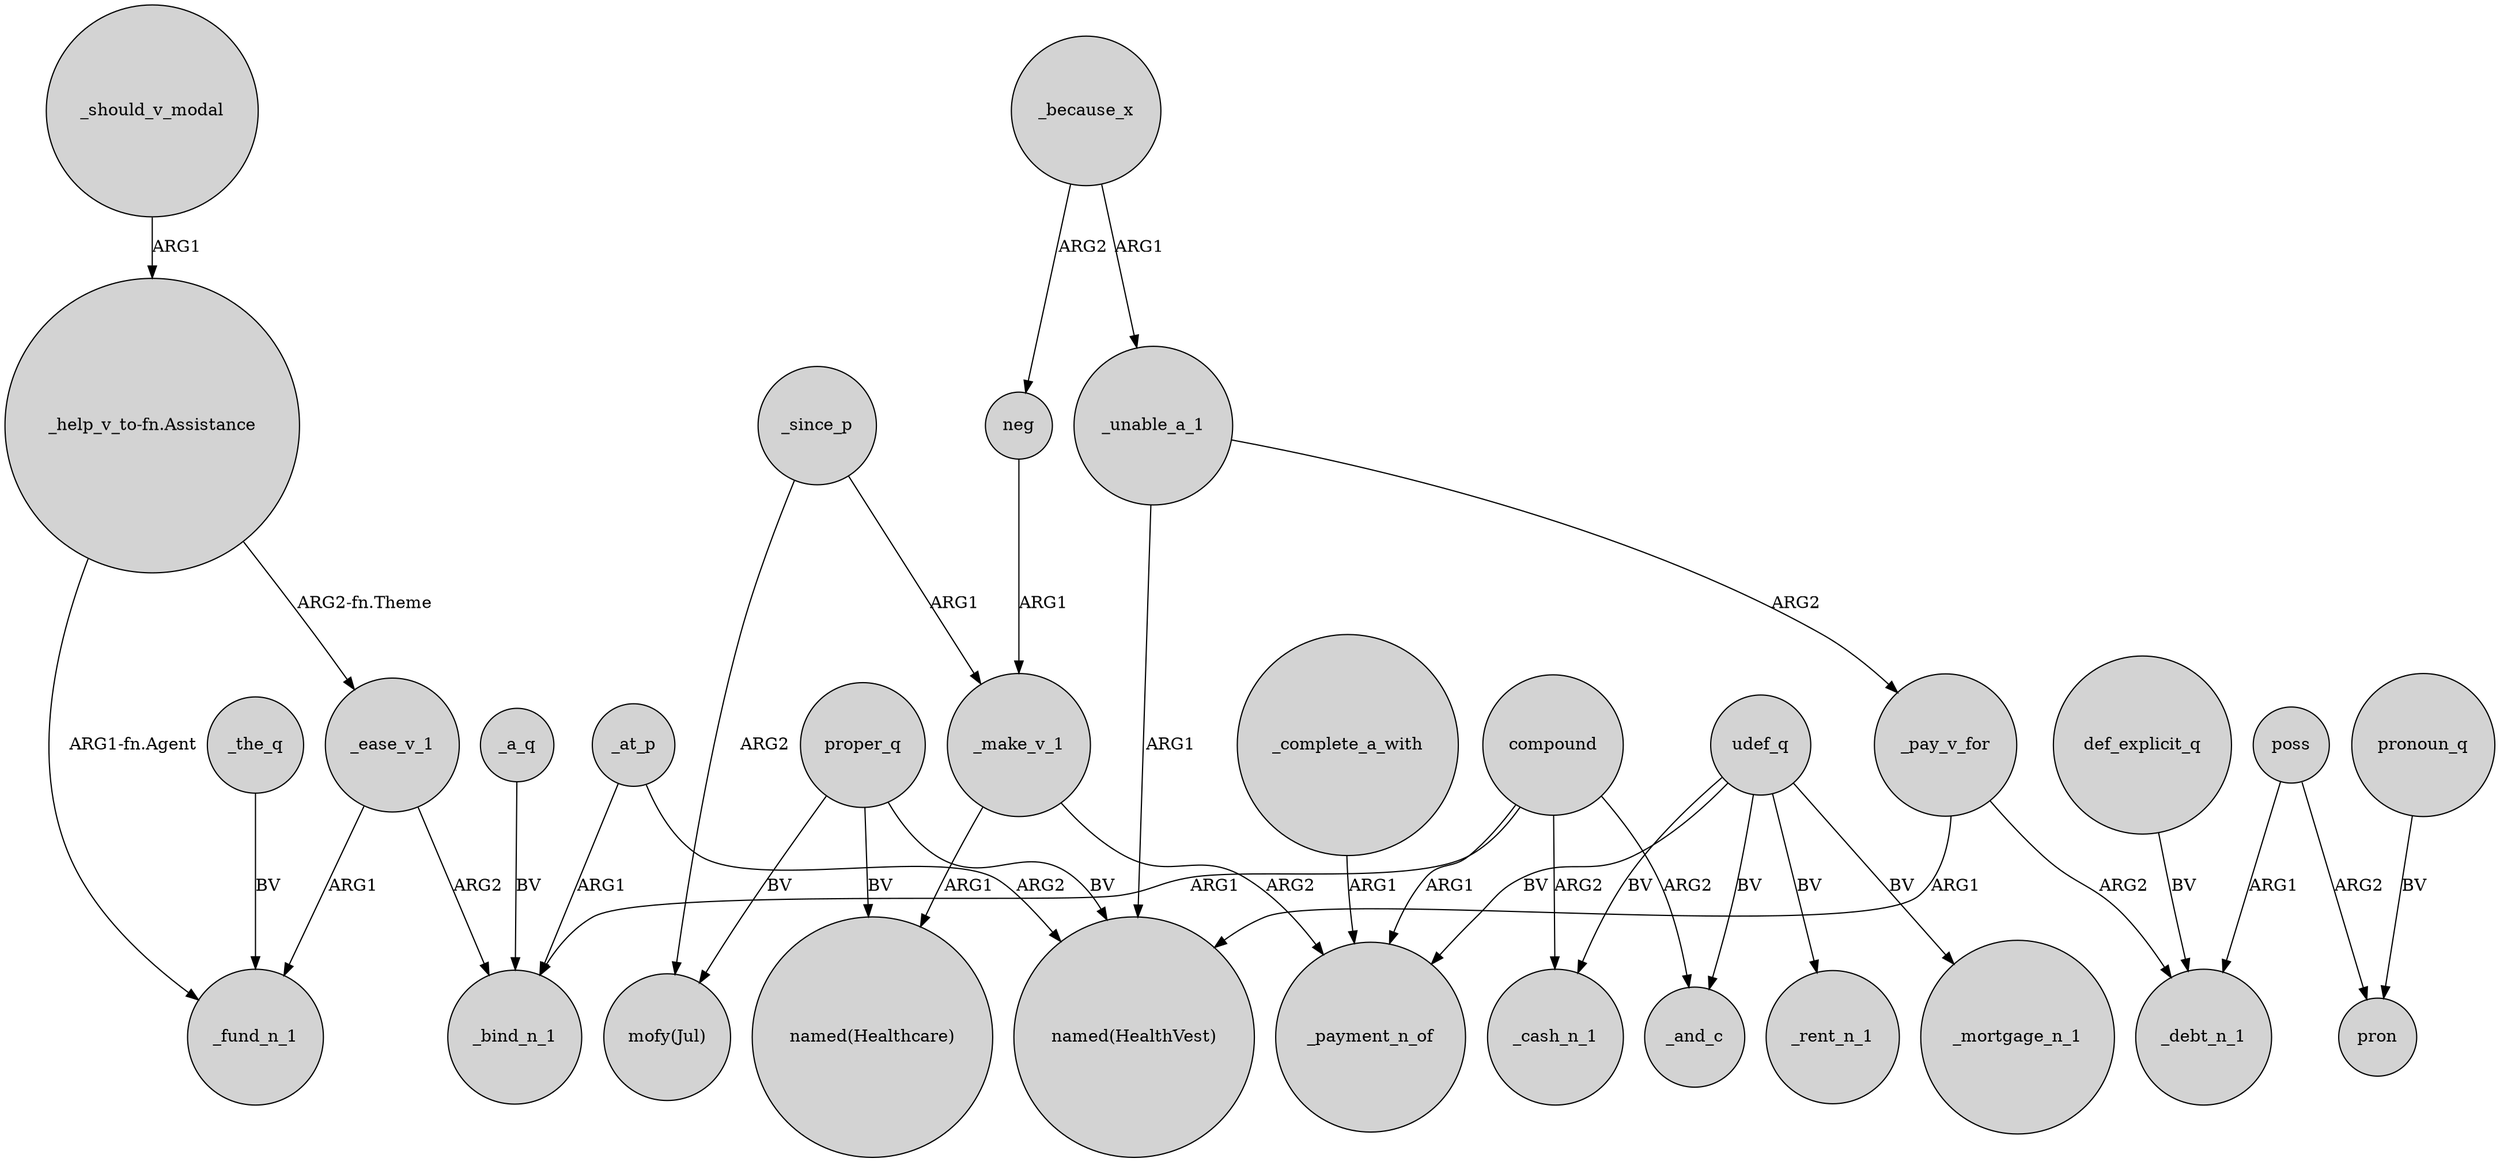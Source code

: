 digraph {
	node [shape=circle style=filled]
	_ease_v_1 -> _fund_n_1 [label=ARG1]
	neg -> _make_v_1 [label=ARG1]
	udef_q -> _rent_n_1 [label=BV]
	proper_q -> "mofy(Jul)" [label=BV]
	_at_p -> _bind_n_1 [label=ARG1]
	compound -> _bind_n_1 [label=ARG1]
	_unable_a_1 -> "named(HealthVest)" [label=ARG1]
	_pay_v_for -> "named(HealthVest)" [label=ARG1]
	poss -> pron [label=ARG2]
	udef_q -> _mortgage_n_1 [label=BV]
	udef_q -> _cash_n_1 [label=BV]
	_unable_a_1 -> _pay_v_for [label=ARG2]
	_a_q -> _bind_n_1 [label=BV]
	"_help_v_to-fn.Assistance" -> _ease_v_1 [label="ARG2-fn.Theme"]
	_pay_v_for -> _debt_n_1 [label=ARG2]
	_complete_a_with -> _payment_n_of [label=ARG1]
	_ease_v_1 -> _bind_n_1 [label=ARG2]
	_make_v_1 -> _payment_n_of [label=ARG2]
	_the_q -> _fund_n_1 [label=BV]
	_at_p -> "named(HealthVest)" [label=ARG2]
	udef_q -> _payment_n_of [label=BV]
	_because_x -> neg [label=ARG2]
	_make_v_1 -> "named(Healthcare)" [label=ARG1]
	def_explicit_q -> _debt_n_1 [label=BV]
	pronoun_q -> pron [label=BV]
	compound -> _and_c [label=ARG2]
	"_help_v_to-fn.Assistance" -> _fund_n_1 [label="ARG1-fn.Agent"]
	_since_p -> _make_v_1 [label=ARG1]
	_because_x -> _unable_a_1 [label=ARG1]
	compound -> _payment_n_of [label=ARG1]
	compound -> _cash_n_1 [label=ARG2]
	poss -> _debt_n_1 [label=ARG1]
	_should_v_modal -> "_help_v_to-fn.Assistance" [label=ARG1]
	_since_p -> "mofy(Jul)" [label=ARG2]
	proper_q -> "named(Healthcare)" [label=BV]
	udef_q -> _and_c [label=BV]
	proper_q -> "named(HealthVest)" [label=BV]
}
